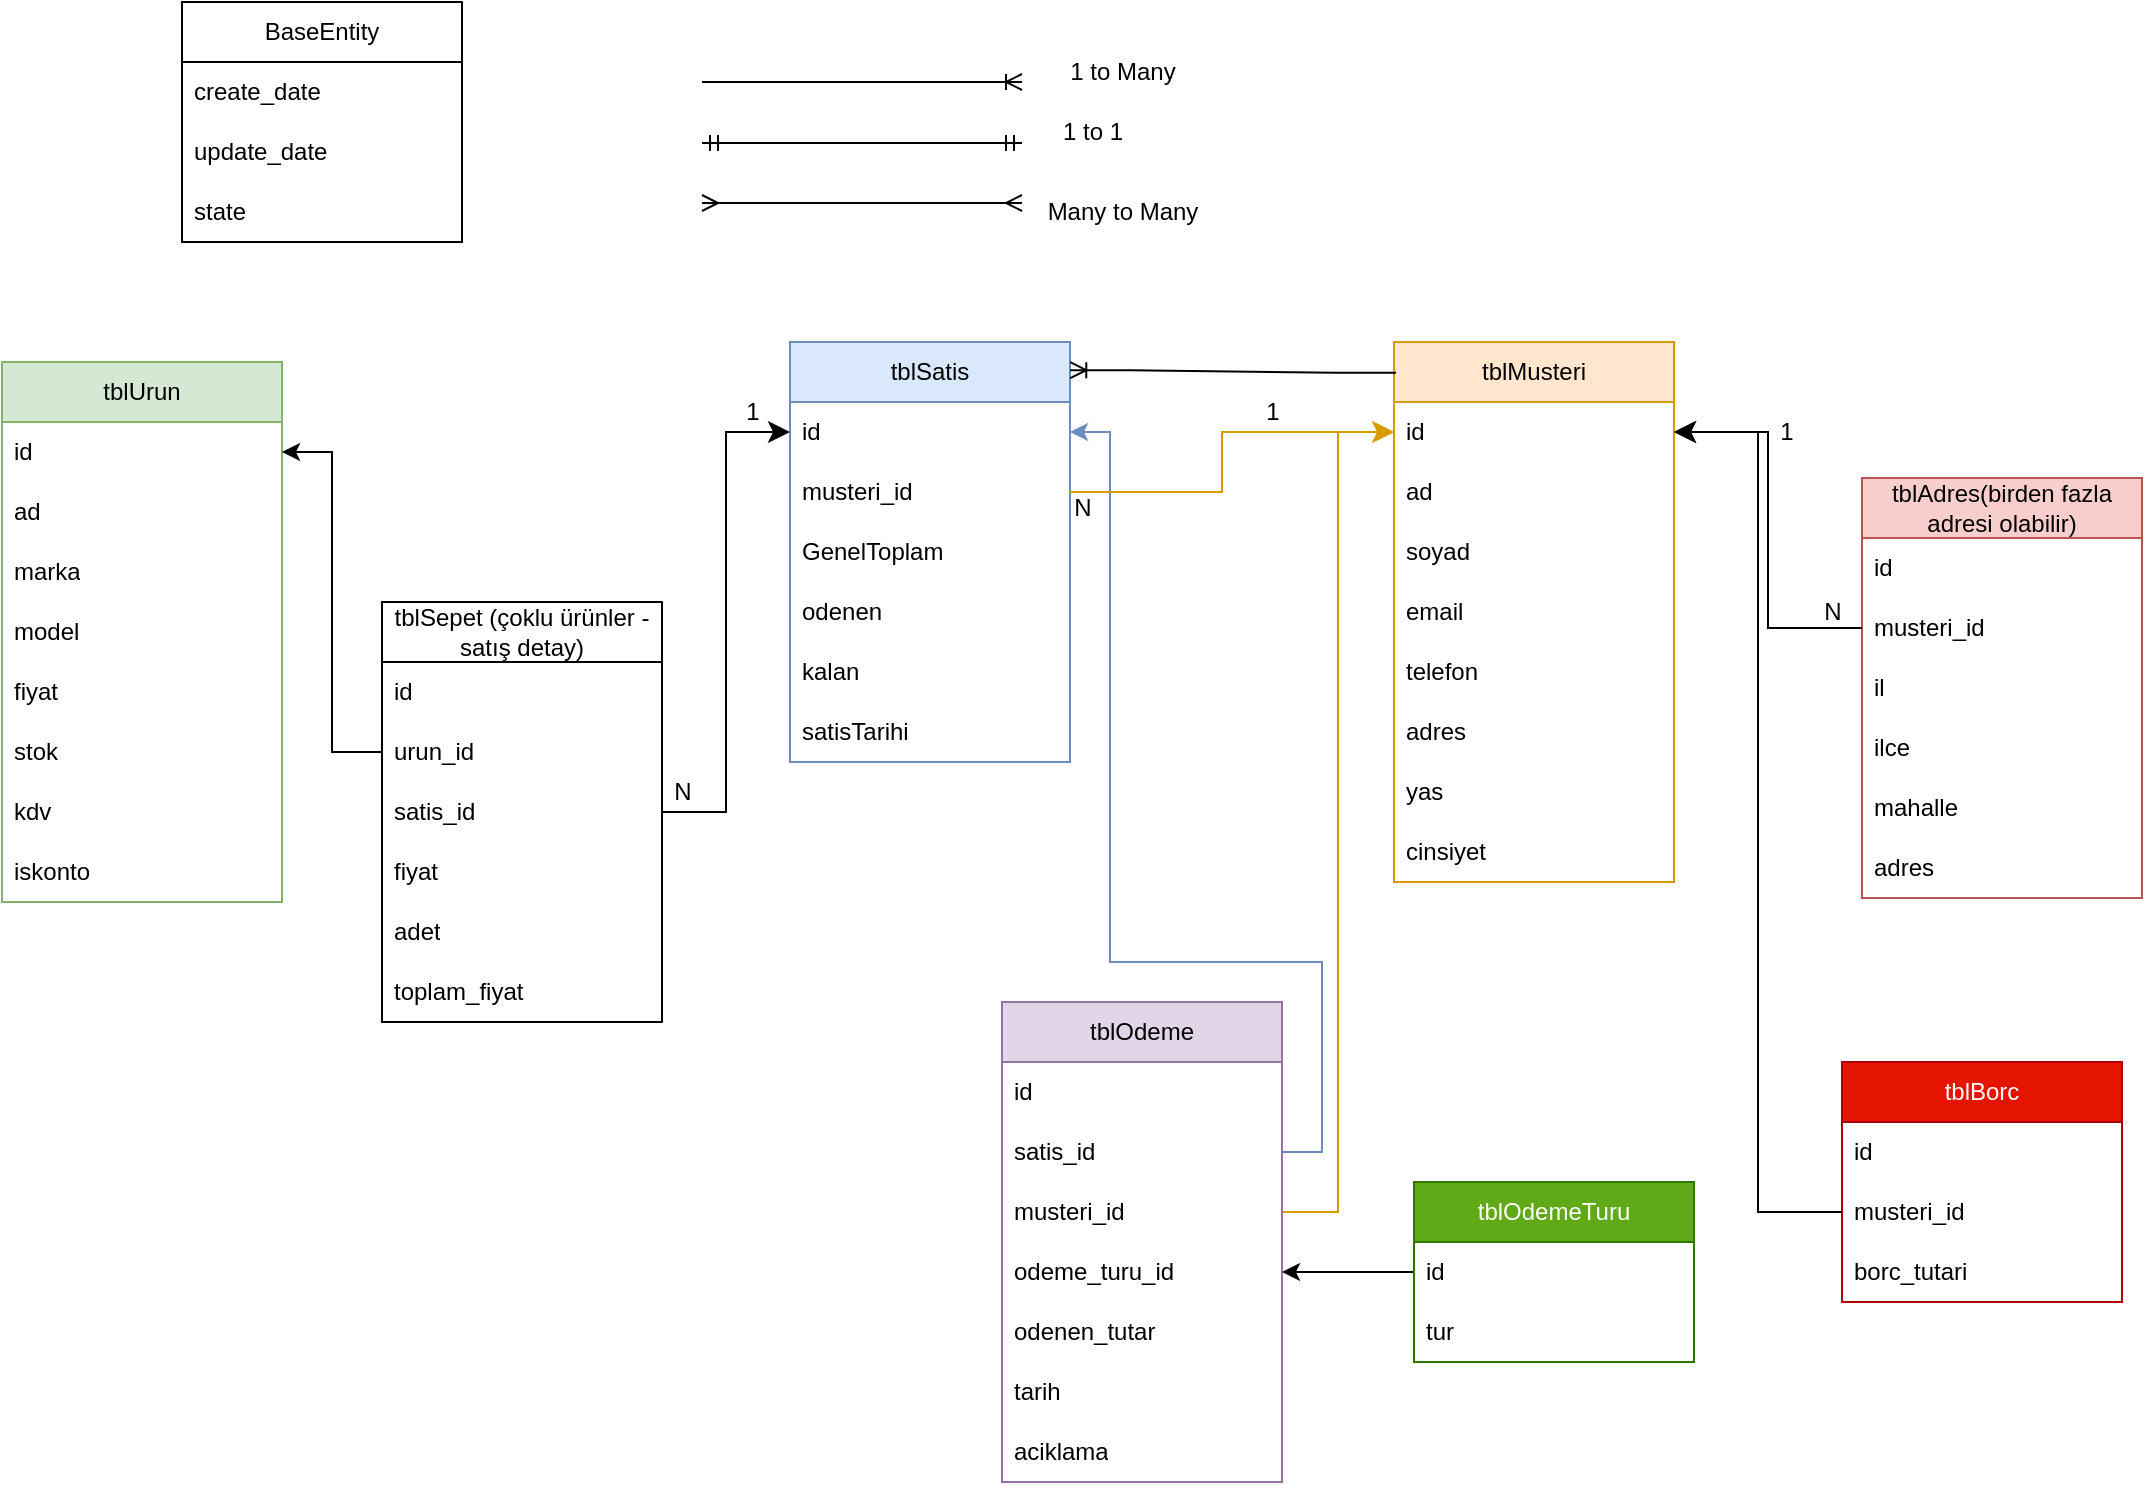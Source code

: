 <mxfile version="23.1.2" type="device">
  <diagram name="Page-1" id="NQG9r8DxwBjoqAg19AxV">
    <mxGraphModel dx="2117" dy="591" grid="1" gridSize="10" guides="1" tooltips="1" connect="1" arrows="1" fold="1" page="1" pageScale="1" pageWidth="827" pageHeight="1169" math="0" shadow="0">
      <root>
        <mxCell id="0" />
        <mxCell id="1" parent="0" />
        <mxCell id="UoezuB-7B6iZLhcLyjbU-1" value="tblSatis" style="swimlane;fontStyle=0;childLayout=stackLayout;horizontal=1;startSize=30;horizontalStack=0;resizeParent=1;resizeParentMax=0;resizeLast=0;collapsible=1;marginBottom=0;whiteSpace=wrap;html=1;fillColor=#dae8fc;strokeColor=#6c8ebf;" parent="1" vertex="1">
          <mxGeometry x="344" y="200" width="140" height="210" as="geometry" />
        </mxCell>
        <mxCell id="UoezuB-7B6iZLhcLyjbU-2" value="id" style="text;strokeColor=none;fillColor=none;align=left;verticalAlign=middle;spacingLeft=4;spacingRight=4;overflow=hidden;points=[[0,0.5],[1,0.5]];portConstraint=eastwest;rotatable=0;whiteSpace=wrap;html=1;" parent="UoezuB-7B6iZLhcLyjbU-1" vertex="1">
          <mxGeometry y="30" width="140" height="30" as="geometry" />
        </mxCell>
        <mxCell id="UoezuB-7B6iZLhcLyjbU-3" value="musteri_id" style="text;strokeColor=none;fillColor=none;align=left;verticalAlign=middle;spacingLeft=4;spacingRight=4;overflow=hidden;points=[[0,0.5],[1,0.5]];portConstraint=eastwest;rotatable=0;whiteSpace=wrap;html=1;" parent="UoezuB-7B6iZLhcLyjbU-1" vertex="1">
          <mxGeometry y="60" width="140" height="30" as="geometry" />
        </mxCell>
        <mxCell id="UoezuB-7B6iZLhcLyjbU-6" value="GenelToplam" style="text;strokeColor=none;fillColor=none;align=left;verticalAlign=middle;spacingLeft=4;spacingRight=4;overflow=hidden;points=[[0,0.5],[1,0.5]];portConstraint=eastwest;rotatable=0;whiteSpace=wrap;html=1;" parent="UoezuB-7B6iZLhcLyjbU-1" vertex="1">
          <mxGeometry y="90" width="140" height="30" as="geometry" />
        </mxCell>
        <mxCell id="UoezuB-7B6iZLhcLyjbU-144" value="odenen" style="text;strokeColor=none;fillColor=none;align=left;verticalAlign=middle;spacingLeft=4;spacingRight=4;overflow=hidden;points=[[0,0.5],[1,0.5]];portConstraint=eastwest;rotatable=0;whiteSpace=wrap;html=1;" parent="UoezuB-7B6iZLhcLyjbU-1" vertex="1">
          <mxGeometry y="120" width="140" height="30" as="geometry" />
        </mxCell>
        <mxCell id="UoezuB-7B6iZLhcLyjbU-145" value="kalan" style="text;strokeColor=none;fillColor=none;align=left;verticalAlign=middle;spacingLeft=4;spacingRight=4;overflow=hidden;points=[[0,0.5],[1,0.5]];portConstraint=eastwest;rotatable=0;whiteSpace=wrap;html=1;" parent="UoezuB-7B6iZLhcLyjbU-1" vertex="1">
          <mxGeometry y="150" width="140" height="30" as="geometry" />
        </mxCell>
        <mxCell id="UoezuB-7B6iZLhcLyjbU-35" value="satisTarihi" style="text;strokeColor=none;fillColor=none;align=left;verticalAlign=middle;spacingLeft=4;spacingRight=4;overflow=hidden;points=[[0,0.5],[1,0.5]];portConstraint=eastwest;rotatable=0;whiteSpace=wrap;html=1;" parent="UoezuB-7B6iZLhcLyjbU-1" vertex="1">
          <mxGeometry y="180" width="140" height="30" as="geometry" />
        </mxCell>
        <mxCell id="UoezuB-7B6iZLhcLyjbU-9" value="tblUrun" style="swimlane;fontStyle=0;childLayout=stackLayout;horizontal=1;startSize=30;horizontalStack=0;resizeParent=1;resizeParentMax=0;resizeLast=0;collapsible=1;marginBottom=0;whiteSpace=wrap;html=1;fillColor=#d5e8d4;strokeColor=#82b366;" parent="1" vertex="1">
          <mxGeometry x="-50" y="210" width="140" height="270" as="geometry" />
        </mxCell>
        <mxCell id="UoezuB-7B6iZLhcLyjbU-10" value="id" style="text;strokeColor=none;fillColor=none;align=left;verticalAlign=middle;spacingLeft=4;spacingRight=4;overflow=hidden;points=[[0,0.5],[1,0.5]];portConstraint=eastwest;rotatable=0;whiteSpace=wrap;html=1;" parent="UoezuB-7B6iZLhcLyjbU-9" vertex="1">
          <mxGeometry y="30" width="140" height="30" as="geometry" />
        </mxCell>
        <mxCell id="UoezuB-7B6iZLhcLyjbU-11" value="ad" style="text;strokeColor=none;fillColor=none;align=left;verticalAlign=middle;spacingLeft=4;spacingRight=4;overflow=hidden;points=[[0,0.5],[1,0.5]];portConstraint=eastwest;rotatable=0;whiteSpace=wrap;html=1;" parent="UoezuB-7B6iZLhcLyjbU-9" vertex="1">
          <mxGeometry y="60" width="140" height="30" as="geometry" />
        </mxCell>
        <mxCell id="UoezuB-7B6iZLhcLyjbU-12" value="marka" style="text;strokeColor=none;fillColor=none;align=left;verticalAlign=middle;spacingLeft=4;spacingRight=4;overflow=hidden;points=[[0,0.5],[1,0.5]];portConstraint=eastwest;rotatable=0;whiteSpace=wrap;html=1;" parent="UoezuB-7B6iZLhcLyjbU-9" vertex="1">
          <mxGeometry y="90" width="140" height="30" as="geometry" />
        </mxCell>
        <mxCell id="UoezuB-7B6iZLhcLyjbU-13" value="model" style="text;strokeColor=none;fillColor=none;align=left;verticalAlign=middle;spacingLeft=4;spacingRight=4;overflow=hidden;points=[[0,0.5],[1,0.5]];portConstraint=eastwest;rotatable=0;whiteSpace=wrap;html=1;" parent="UoezuB-7B6iZLhcLyjbU-9" vertex="1">
          <mxGeometry y="120" width="140" height="30" as="geometry" />
        </mxCell>
        <mxCell id="UoezuB-7B6iZLhcLyjbU-14" value="fiyat" style="text;strokeColor=none;fillColor=none;align=left;verticalAlign=middle;spacingLeft=4;spacingRight=4;overflow=hidden;points=[[0,0.5],[1,0.5]];portConstraint=eastwest;rotatable=0;whiteSpace=wrap;html=1;" parent="UoezuB-7B6iZLhcLyjbU-9" vertex="1">
          <mxGeometry y="150" width="140" height="30" as="geometry" />
        </mxCell>
        <mxCell id="UoezuB-7B6iZLhcLyjbU-15" value="stok" style="text;strokeColor=none;fillColor=none;align=left;verticalAlign=middle;spacingLeft=4;spacingRight=4;overflow=hidden;points=[[0,0.5],[1,0.5]];portConstraint=eastwest;rotatable=0;whiteSpace=wrap;html=1;" parent="UoezuB-7B6iZLhcLyjbU-9" vertex="1">
          <mxGeometry y="180" width="140" height="30" as="geometry" />
        </mxCell>
        <mxCell id="UoezuB-7B6iZLhcLyjbU-16" value="kdv" style="text;strokeColor=none;fillColor=none;align=left;verticalAlign=middle;spacingLeft=4;spacingRight=4;overflow=hidden;points=[[0,0.5],[1,0.5]];portConstraint=eastwest;rotatable=0;whiteSpace=wrap;html=1;" parent="UoezuB-7B6iZLhcLyjbU-9" vertex="1">
          <mxGeometry y="210" width="140" height="30" as="geometry" />
        </mxCell>
        <mxCell id="UoezuB-7B6iZLhcLyjbU-17" value="iskonto" style="text;strokeColor=none;fillColor=none;align=left;verticalAlign=middle;spacingLeft=4;spacingRight=4;overflow=hidden;points=[[0,0.5],[1,0.5]];portConstraint=eastwest;rotatable=0;whiteSpace=wrap;html=1;" parent="UoezuB-7B6iZLhcLyjbU-9" vertex="1">
          <mxGeometry y="240" width="140" height="30" as="geometry" />
        </mxCell>
        <mxCell id="UoezuB-7B6iZLhcLyjbU-21" value="BaseEntity" style="swimlane;fontStyle=0;childLayout=stackLayout;horizontal=1;startSize=30;horizontalStack=0;resizeParent=1;resizeParentMax=0;resizeLast=0;collapsible=1;marginBottom=0;whiteSpace=wrap;html=1;" parent="1" vertex="1">
          <mxGeometry x="40" y="30" width="140" height="120" as="geometry" />
        </mxCell>
        <mxCell id="UoezuB-7B6iZLhcLyjbU-22" value="create_date" style="text;strokeColor=none;fillColor=none;align=left;verticalAlign=middle;spacingLeft=4;spacingRight=4;overflow=hidden;points=[[0,0.5],[1,0.5]];portConstraint=eastwest;rotatable=0;whiteSpace=wrap;html=1;" parent="UoezuB-7B6iZLhcLyjbU-21" vertex="1">
          <mxGeometry y="30" width="140" height="30" as="geometry" />
        </mxCell>
        <mxCell id="UoezuB-7B6iZLhcLyjbU-23" value="update_date" style="text;strokeColor=none;fillColor=none;align=left;verticalAlign=middle;spacingLeft=4;spacingRight=4;overflow=hidden;points=[[0,0.5],[1,0.5]];portConstraint=eastwest;rotatable=0;whiteSpace=wrap;html=1;" parent="UoezuB-7B6iZLhcLyjbU-21" vertex="1">
          <mxGeometry y="60" width="140" height="30" as="geometry" />
        </mxCell>
        <mxCell id="UoezuB-7B6iZLhcLyjbU-24" value="state" style="text;strokeColor=none;fillColor=none;align=left;verticalAlign=middle;spacingLeft=4;spacingRight=4;overflow=hidden;points=[[0,0.5],[1,0.5]];portConstraint=eastwest;rotatable=0;whiteSpace=wrap;html=1;" parent="UoezuB-7B6iZLhcLyjbU-21" vertex="1">
          <mxGeometry y="90" width="140" height="30" as="geometry" />
        </mxCell>
        <mxCell id="UoezuB-7B6iZLhcLyjbU-25" value="tblMusteri" style="swimlane;fontStyle=0;childLayout=stackLayout;horizontal=1;startSize=30;horizontalStack=0;resizeParent=1;resizeParentMax=0;resizeLast=0;collapsible=1;marginBottom=0;whiteSpace=wrap;html=1;fillColor=#ffe6cc;strokeColor=#d79b00;" parent="1" vertex="1">
          <mxGeometry x="646" y="200" width="140" height="270" as="geometry" />
        </mxCell>
        <mxCell id="UoezuB-7B6iZLhcLyjbU-26" value="id" style="text;strokeColor=none;fillColor=none;align=left;verticalAlign=middle;spacingLeft=4;spacingRight=4;overflow=hidden;points=[[0,0.5],[1,0.5]];portConstraint=eastwest;rotatable=0;whiteSpace=wrap;html=1;" parent="UoezuB-7B6iZLhcLyjbU-25" vertex="1">
          <mxGeometry y="30" width="140" height="30" as="geometry" />
        </mxCell>
        <mxCell id="UoezuB-7B6iZLhcLyjbU-27" value="ad" style="text;strokeColor=none;fillColor=none;align=left;verticalAlign=middle;spacingLeft=4;spacingRight=4;overflow=hidden;points=[[0,0.5],[1,0.5]];portConstraint=eastwest;rotatable=0;whiteSpace=wrap;html=1;" parent="UoezuB-7B6iZLhcLyjbU-25" vertex="1">
          <mxGeometry y="60" width="140" height="30" as="geometry" />
        </mxCell>
        <mxCell id="UoezuB-7B6iZLhcLyjbU-28" value="soyad" style="text;strokeColor=none;fillColor=none;align=left;verticalAlign=middle;spacingLeft=4;spacingRight=4;overflow=hidden;points=[[0,0.5],[1,0.5]];portConstraint=eastwest;rotatable=0;whiteSpace=wrap;html=1;" parent="UoezuB-7B6iZLhcLyjbU-25" vertex="1">
          <mxGeometry y="90" width="140" height="30" as="geometry" />
        </mxCell>
        <mxCell id="UoezuB-7B6iZLhcLyjbU-29" value="email" style="text;strokeColor=none;fillColor=none;align=left;verticalAlign=middle;spacingLeft=4;spacingRight=4;overflow=hidden;points=[[0,0.5],[1,0.5]];portConstraint=eastwest;rotatable=0;whiteSpace=wrap;html=1;" parent="UoezuB-7B6iZLhcLyjbU-25" vertex="1">
          <mxGeometry y="120" width="140" height="30" as="geometry" />
        </mxCell>
        <mxCell id="UoezuB-7B6iZLhcLyjbU-30" value="telefon" style="text;strokeColor=none;fillColor=none;align=left;verticalAlign=middle;spacingLeft=4;spacingRight=4;overflow=hidden;points=[[0,0.5],[1,0.5]];portConstraint=eastwest;rotatable=0;whiteSpace=wrap;html=1;" parent="UoezuB-7B6iZLhcLyjbU-25" vertex="1">
          <mxGeometry y="150" width="140" height="30" as="geometry" />
        </mxCell>
        <mxCell id="UoezuB-7B6iZLhcLyjbU-31" value="adres" style="text;strokeColor=none;fillColor=none;align=left;verticalAlign=middle;spacingLeft=4;spacingRight=4;overflow=hidden;points=[[0,0.5],[1,0.5]];portConstraint=eastwest;rotatable=0;whiteSpace=wrap;html=1;" parent="UoezuB-7B6iZLhcLyjbU-25" vertex="1">
          <mxGeometry y="180" width="140" height="30" as="geometry" />
        </mxCell>
        <mxCell id="UoezuB-7B6iZLhcLyjbU-32" value="yas" style="text;strokeColor=none;fillColor=none;align=left;verticalAlign=middle;spacingLeft=4;spacingRight=4;overflow=hidden;points=[[0,0.5],[1,0.5]];portConstraint=eastwest;rotatable=0;whiteSpace=wrap;html=1;" parent="UoezuB-7B6iZLhcLyjbU-25" vertex="1">
          <mxGeometry y="210" width="140" height="30" as="geometry" />
        </mxCell>
        <mxCell id="UoezuB-7B6iZLhcLyjbU-33" value="cinsiyet" style="text;strokeColor=none;fillColor=none;align=left;verticalAlign=middle;spacingLeft=4;spacingRight=4;overflow=hidden;points=[[0,0.5],[1,0.5]];portConstraint=eastwest;rotatable=0;whiteSpace=wrap;html=1;" parent="UoezuB-7B6iZLhcLyjbU-25" vertex="1">
          <mxGeometry y="240" width="140" height="30" as="geometry" />
        </mxCell>
        <mxCell id="UoezuB-7B6iZLhcLyjbU-34" value="" style="edgeStyle=orthogonalEdgeStyle;rounded=0;orthogonalLoop=1;jettySize=auto;html=1;entryX=0;entryY=0.5;entryDx=0;entryDy=0;fillColor=#ffe6cc;strokeColor=#d79b00;exitX=1;exitY=0.5;exitDx=0;exitDy=0;" parent="1" source="UoezuB-7B6iZLhcLyjbU-41" target="UoezuB-7B6iZLhcLyjbU-26" edge="1">
          <mxGeometry relative="1" as="geometry" />
        </mxCell>
        <mxCell id="UoezuB-7B6iZLhcLyjbU-38" value="tblOdeme" style="swimlane;fontStyle=0;childLayout=stackLayout;horizontal=1;startSize=30;horizontalStack=0;resizeParent=1;resizeParentMax=0;resizeLast=0;collapsible=1;marginBottom=0;whiteSpace=wrap;html=1;fillColor=#e1d5e7;strokeColor=#9673a6;" parent="1" vertex="1">
          <mxGeometry x="450" y="530" width="140" height="240" as="geometry" />
        </mxCell>
        <mxCell id="UoezuB-7B6iZLhcLyjbU-67" value="id" style="text;strokeColor=none;fillColor=none;align=left;verticalAlign=middle;spacingLeft=4;spacingRight=4;overflow=hidden;points=[[0,0.5],[1,0.5]];portConstraint=eastwest;rotatable=0;whiteSpace=wrap;html=1;" parent="UoezuB-7B6iZLhcLyjbU-38" vertex="1">
          <mxGeometry y="30" width="140" height="30" as="geometry" />
        </mxCell>
        <mxCell id="UoezuB-7B6iZLhcLyjbU-75" value="satis_id" style="text;strokeColor=none;fillColor=none;align=left;verticalAlign=middle;spacingLeft=4;spacingRight=4;overflow=hidden;points=[[0,0.5],[1,0.5]];portConstraint=eastwest;rotatable=0;whiteSpace=wrap;html=1;" parent="UoezuB-7B6iZLhcLyjbU-38" vertex="1">
          <mxGeometry y="60" width="140" height="30" as="geometry" />
        </mxCell>
        <mxCell id="UoezuB-7B6iZLhcLyjbU-41" value="musteri_id" style="text;strokeColor=none;fillColor=none;align=left;verticalAlign=middle;spacingLeft=4;spacingRight=4;overflow=hidden;points=[[0,0.5],[1,0.5]];portConstraint=eastwest;rotatable=0;whiteSpace=wrap;html=1;" parent="UoezuB-7B6iZLhcLyjbU-38" vertex="1">
          <mxGeometry y="90" width="140" height="30" as="geometry" />
        </mxCell>
        <mxCell id="UoezuB-7B6iZLhcLyjbU-84" value="odeme_turu_id" style="text;strokeColor=none;fillColor=none;align=left;verticalAlign=middle;spacingLeft=4;spacingRight=4;overflow=hidden;points=[[0,0.5],[1,0.5]];portConstraint=eastwest;rotatable=0;whiteSpace=wrap;html=1;" parent="UoezuB-7B6iZLhcLyjbU-38" vertex="1">
          <mxGeometry y="120" width="140" height="30" as="geometry" />
        </mxCell>
        <mxCell id="UoezuB-7B6iZLhcLyjbU-95" value="odenen_tutar" style="text;strokeColor=none;fillColor=none;align=left;verticalAlign=middle;spacingLeft=4;spacingRight=4;overflow=hidden;points=[[0,0.5],[1,0.5]];portConstraint=eastwest;rotatable=0;whiteSpace=wrap;html=1;" parent="UoezuB-7B6iZLhcLyjbU-38" vertex="1">
          <mxGeometry y="150" width="140" height="30" as="geometry" />
        </mxCell>
        <mxCell id="UoezuB-7B6iZLhcLyjbU-96" value="tarih" style="text;strokeColor=none;fillColor=none;align=left;verticalAlign=middle;spacingLeft=4;spacingRight=4;overflow=hidden;points=[[0,0.5],[1,0.5]];portConstraint=eastwest;rotatable=0;whiteSpace=wrap;html=1;" parent="UoezuB-7B6iZLhcLyjbU-38" vertex="1">
          <mxGeometry y="180" width="140" height="30" as="geometry" />
        </mxCell>
        <mxCell id="UoezuB-7B6iZLhcLyjbU-97" value="aciklama" style="text;strokeColor=none;fillColor=none;align=left;verticalAlign=middle;spacingLeft=4;spacingRight=4;overflow=hidden;points=[[0,0.5],[1,0.5]];portConstraint=eastwest;rotatable=0;whiteSpace=wrap;html=1;" parent="UoezuB-7B6iZLhcLyjbU-38" vertex="1">
          <mxGeometry y="210" width="140" height="30" as="geometry" />
        </mxCell>
        <mxCell id="UoezuB-7B6iZLhcLyjbU-80" value="" style="edgeStyle=orthogonalEdgeStyle;rounded=0;orthogonalLoop=1;jettySize=auto;html=1;fillColor=#dae8fc;strokeColor=#6c8ebf;" parent="1" source="UoezuB-7B6iZLhcLyjbU-75" target="UoezuB-7B6iZLhcLyjbU-2" edge="1">
          <mxGeometry relative="1" as="geometry">
            <Array as="points">
              <mxPoint x="610" y="605" />
              <mxPoint x="610" y="510" />
              <mxPoint x="504" y="510" />
              <mxPoint x="504" y="245" />
            </Array>
          </mxGeometry>
        </mxCell>
        <mxCell id="UoezuB-7B6iZLhcLyjbU-89" value="" style="edgeStyle=orthogonalEdgeStyle;rounded=0;orthogonalLoop=1;jettySize=auto;html=1;entryX=1;entryY=0.5;entryDx=0;entryDy=0;" parent="1" source="UoezuB-7B6iZLhcLyjbU-85" target="UoezuB-7B6iZLhcLyjbU-84" edge="1">
          <mxGeometry relative="1" as="geometry" />
        </mxCell>
        <mxCell id="UoezuB-7B6iZLhcLyjbU-85" value="tblOdemeTuru" style="swimlane;fontStyle=0;childLayout=stackLayout;horizontal=1;startSize=30;horizontalStack=0;resizeParent=1;resizeParentMax=0;resizeLast=0;collapsible=1;marginBottom=0;whiteSpace=wrap;html=1;fillColor=#60a917;fontColor=#ffffff;strokeColor=#2D7600;" parent="1" vertex="1">
          <mxGeometry x="656" y="620" width="140" height="90" as="geometry" />
        </mxCell>
        <mxCell id="UoezuB-7B6iZLhcLyjbU-86" value="id" style="text;strokeColor=none;fillColor=none;align=left;verticalAlign=middle;spacingLeft=4;spacingRight=4;overflow=hidden;points=[[0,0.5],[1,0.5]];portConstraint=eastwest;rotatable=0;whiteSpace=wrap;html=1;" parent="UoezuB-7B6iZLhcLyjbU-85" vertex="1">
          <mxGeometry y="30" width="140" height="30" as="geometry" />
        </mxCell>
        <mxCell id="UoezuB-7B6iZLhcLyjbU-87" value="tur" style="text;strokeColor=none;fillColor=none;align=left;verticalAlign=middle;spacingLeft=4;spacingRight=4;overflow=hidden;points=[[0,0.5],[1,0.5]];portConstraint=eastwest;rotatable=0;whiteSpace=wrap;html=1;" parent="UoezuB-7B6iZLhcLyjbU-85" vertex="1">
          <mxGeometry y="60" width="140" height="30" as="geometry" />
        </mxCell>
        <mxCell id="UoezuB-7B6iZLhcLyjbU-99" value="" style="edgeStyle=entityRelationEdgeStyle;fontSize=12;html=1;endArrow=ERoneToMany;rounded=0;" parent="1" edge="1">
          <mxGeometry width="100" height="100" relative="1" as="geometry">
            <mxPoint x="300" y="70" as="sourcePoint" />
            <mxPoint x="460" y="70" as="targetPoint" />
            <Array as="points">
              <mxPoint x="430" y="60" />
            </Array>
          </mxGeometry>
        </mxCell>
        <mxCell id="UoezuB-7B6iZLhcLyjbU-100" value="" style="edgeStyle=entityRelationEdgeStyle;fontSize=12;html=1;endArrow=ERmandOne;startArrow=ERmandOne;rounded=0;" parent="1" edge="1">
          <mxGeometry width="100" height="100" relative="1" as="geometry">
            <mxPoint x="300" y="100.5" as="sourcePoint" />
            <mxPoint x="460" y="100.5" as="targetPoint" />
          </mxGeometry>
        </mxCell>
        <mxCell id="UoezuB-7B6iZLhcLyjbU-101" value="" style="edgeStyle=entityRelationEdgeStyle;fontSize=12;html=1;endArrow=ERmany;startArrow=ERmany;rounded=0;" parent="1" edge="1">
          <mxGeometry width="100" height="100" relative="1" as="geometry">
            <mxPoint x="300" y="130.5" as="sourcePoint" />
            <mxPoint x="460" y="130.5" as="targetPoint" />
          </mxGeometry>
        </mxCell>
        <mxCell id="UoezuB-7B6iZLhcLyjbU-106" value="1 to Many" style="text;html=1;align=center;verticalAlign=middle;resizable=0;points=[];autosize=1;strokeColor=none;fillColor=none;" parent="1" vertex="1">
          <mxGeometry x="470" y="50" width="80" height="30" as="geometry" />
        </mxCell>
        <mxCell id="UoezuB-7B6iZLhcLyjbU-107" value="" style="edgeStyle=entityRelationEdgeStyle;fontSize=12;html=1;endArrow=ERoneToMany;rounded=0;entryX=1.001;entryY=0.067;entryDx=0;entryDy=0;entryPerimeter=0;exitX=0.007;exitY=0.057;exitDx=0;exitDy=0;exitPerimeter=0;" parent="1" source="UoezuB-7B6iZLhcLyjbU-25" target="UoezuB-7B6iZLhcLyjbU-1" edge="1">
          <mxGeometry width="100" height="100" relative="1" as="geometry">
            <mxPoint x="510" y="150" as="sourcePoint" />
            <mxPoint x="600" y="130" as="targetPoint" />
            <Array as="points">
              <mxPoint x="520" y="150" />
            </Array>
          </mxGeometry>
        </mxCell>
        <mxCell id="UoezuB-7B6iZLhcLyjbU-108" value="1 to 1" style="text;html=1;align=center;verticalAlign=middle;resizable=0;points=[];autosize=1;strokeColor=none;fillColor=none;" parent="1" vertex="1">
          <mxGeometry x="470" y="80" width="50" height="30" as="geometry" />
        </mxCell>
        <mxCell id="UoezuB-7B6iZLhcLyjbU-109" value="Many to Many" style="text;html=1;align=center;verticalAlign=middle;resizable=0;points=[];autosize=1;strokeColor=none;fillColor=none;" parent="1" vertex="1">
          <mxGeometry x="460" y="120" width="100" height="30" as="geometry" />
        </mxCell>
        <mxCell id="UoezuB-7B6iZLhcLyjbU-110" value="tblSepet (çoklu ürünler - satış detay)" style="swimlane;fontStyle=0;childLayout=stackLayout;horizontal=1;startSize=30;horizontalStack=0;resizeParent=1;resizeParentMax=0;resizeLast=0;collapsible=1;marginBottom=0;whiteSpace=wrap;html=1;" parent="1" vertex="1">
          <mxGeometry x="140" y="330" width="140" height="210" as="geometry" />
        </mxCell>
        <mxCell id="UoezuB-7B6iZLhcLyjbU-111" value="id" style="text;strokeColor=none;fillColor=none;align=left;verticalAlign=middle;spacingLeft=4;spacingRight=4;overflow=hidden;points=[[0,0.5],[1,0.5]];portConstraint=eastwest;rotatable=0;whiteSpace=wrap;html=1;" parent="UoezuB-7B6iZLhcLyjbU-110" vertex="1">
          <mxGeometry y="30" width="140" height="30" as="geometry" />
        </mxCell>
        <mxCell id="UoezuB-7B6iZLhcLyjbU-112" value="urun_id" style="text;strokeColor=none;fillColor=none;align=left;verticalAlign=middle;spacingLeft=4;spacingRight=4;overflow=hidden;points=[[0,0.5],[1,0.5]];portConstraint=eastwest;rotatable=0;whiteSpace=wrap;html=1;" parent="UoezuB-7B6iZLhcLyjbU-110" vertex="1">
          <mxGeometry y="60" width="140" height="30" as="geometry" />
        </mxCell>
        <mxCell id="UoezuB-7B6iZLhcLyjbU-122" value="satis_id" style="text;strokeColor=none;fillColor=none;align=left;verticalAlign=middle;spacingLeft=4;spacingRight=4;overflow=hidden;points=[[0,0.5],[1,0.5]];portConstraint=eastwest;rotatable=0;whiteSpace=wrap;html=1;" parent="UoezuB-7B6iZLhcLyjbU-110" vertex="1">
          <mxGeometry y="90" width="140" height="30" as="geometry" />
        </mxCell>
        <mxCell id="UoezuB-7B6iZLhcLyjbU-113" value="fiyat" style="text;strokeColor=none;fillColor=none;align=left;verticalAlign=middle;spacingLeft=4;spacingRight=4;overflow=hidden;points=[[0,0.5],[1,0.5]];portConstraint=eastwest;rotatable=0;whiteSpace=wrap;html=1;" parent="UoezuB-7B6iZLhcLyjbU-110" vertex="1">
          <mxGeometry y="120" width="140" height="30" as="geometry" />
        </mxCell>
        <mxCell id="UoezuB-7B6iZLhcLyjbU-118" value="adet" style="text;strokeColor=none;fillColor=none;align=left;verticalAlign=middle;spacingLeft=4;spacingRight=4;overflow=hidden;points=[[0,0.5],[1,0.5]];portConstraint=eastwest;rotatable=0;whiteSpace=wrap;html=1;" parent="UoezuB-7B6iZLhcLyjbU-110" vertex="1">
          <mxGeometry y="150" width="140" height="30" as="geometry" />
        </mxCell>
        <mxCell id="UoezuB-7B6iZLhcLyjbU-119" value="toplam_fiyat" style="text;strokeColor=none;fillColor=none;align=left;verticalAlign=middle;spacingLeft=4;spacingRight=4;overflow=hidden;points=[[0,0.5],[1,0.5]];portConstraint=eastwest;rotatable=0;whiteSpace=wrap;html=1;" parent="UoezuB-7B6iZLhcLyjbU-110" vertex="1">
          <mxGeometry y="180" width="140" height="30" as="geometry" />
        </mxCell>
        <mxCell id="UoezuB-7B6iZLhcLyjbU-121" value="" style="edgeStyle=orthogonalEdgeStyle;rounded=0;orthogonalLoop=1;jettySize=auto;html=1;entryX=1;entryY=0.5;entryDx=0;entryDy=0;exitX=0;exitY=0.5;exitDx=0;exitDy=0;" parent="1" source="UoezuB-7B6iZLhcLyjbU-112" target="UoezuB-7B6iZLhcLyjbU-10" edge="1">
          <mxGeometry relative="1" as="geometry">
            <mxPoint x="106" y="600" as="sourcePoint" />
            <mxPoint x="20" y="600" as="targetPoint" />
          </mxGeometry>
        </mxCell>
        <mxCell id="UoezuB-7B6iZLhcLyjbU-126" value="" style="edgeStyle=elbowEdgeStyle;elbow=horizontal;endArrow=classic;html=1;curved=0;rounded=0;endSize=8;startSize=8;exitX=1;exitY=0.5;exitDx=0;exitDy=0;entryX=0;entryY=0.5;entryDx=0;entryDy=0;" parent="1" source="UoezuB-7B6iZLhcLyjbU-122" target="UoezuB-7B6iZLhcLyjbU-2" edge="1">
          <mxGeometry width="50" height="50" relative="1" as="geometry">
            <mxPoint x="310" y="435" as="sourcePoint" />
            <mxPoint x="360" y="540" as="targetPoint" />
          </mxGeometry>
        </mxCell>
        <mxCell id="UoezuB-7B6iZLhcLyjbU-127" value="1" style="text;html=1;align=center;verticalAlign=middle;resizable=0;points=[];autosize=1;strokeColor=none;fillColor=none;" parent="1" vertex="1">
          <mxGeometry x="310" y="220" width="30" height="30" as="geometry" />
        </mxCell>
        <mxCell id="UoezuB-7B6iZLhcLyjbU-129" value="" style="edgeStyle=elbowEdgeStyle;elbow=horizontal;endArrow=classic;html=1;curved=0;rounded=0;endSize=8;startSize=8;exitX=1;exitY=0.5;exitDx=0;exitDy=0;entryX=0;entryY=0.5;entryDx=0;entryDy=0;" parent="1" source="UoezuB-7B6iZLhcLyjbU-122" edge="1">
          <mxGeometry width="50" height="50" relative="1" as="geometry">
            <mxPoint x="280" y="435" as="sourcePoint" />
            <mxPoint x="280" y="435" as="targetPoint" />
          </mxGeometry>
        </mxCell>
        <mxCell id="UoezuB-7B6iZLhcLyjbU-130" value="N" style="text;html=1;align=center;verticalAlign=middle;resizable=0;points=[];autosize=1;strokeColor=none;fillColor=none;" parent="1" vertex="1">
          <mxGeometry x="275" y="410" width="30" height="30" as="geometry" />
        </mxCell>
        <mxCell id="UoezuB-7B6iZLhcLyjbU-131" value="" style="edgeStyle=elbowEdgeStyle;elbow=horizontal;endArrow=classic;html=1;curved=0;rounded=0;endSize=8;startSize=8;exitX=1;exitY=0.5;exitDx=0;exitDy=0;entryX=0;entryY=0.5;entryDx=0;entryDy=0;fillColor=#ffe6cc;strokeColor=#d79b00;" parent="1" source="UoezuB-7B6iZLhcLyjbU-3" target="UoezuB-7B6iZLhcLyjbU-26" edge="1">
          <mxGeometry width="50" height="50" relative="1" as="geometry">
            <mxPoint x="500" y="310" as="sourcePoint" />
            <mxPoint x="550" y="260" as="targetPoint" />
            <Array as="points">
              <mxPoint x="560" y="280" />
            </Array>
          </mxGeometry>
        </mxCell>
        <mxCell id="UoezuB-7B6iZLhcLyjbU-132" value="N" style="text;html=1;align=center;verticalAlign=middle;resizable=0;points=[];autosize=1;strokeColor=none;fillColor=none;" parent="1" vertex="1">
          <mxGeometry x="475" y="268" width="30" height="30" as="geometry" />
        </mxCell>
        <mxCell id="UoezuB-7B6iZLhcLyjbU-133" value="1" style="text;html=1;align=center;verticalAlign=middle;resizable=0;points=[];autosize=1;strokeColor=none;fillColor=none;" parent="1" vertex="1">
          <mxGeometry x="570" y="220" width="30" height="30" as="geometry" />
        </mxCell>
        <mxCell id="UoezuB-7B6iZLhcLyjbU-134" value="tblAdres(birden fazla adresi olabilir)" style="swimlane;fontStyle=0;childLayout=stackLayout;horizontal=1;startSize=30;horizontalStack=0;resizeParent=1;resizeParentMax=0;resizeLast=0;collapsible=1;marginBottom=0;whiteSpace=wrap;html=1;fillColor=#f8cecc;strokeColor=#b85450;" parent="1" vertex="1">
          <mxGeometry x="880" y="268" width="140" height="210" as="geometry" />
        </mxCell>
        <mxCell id="UoezuB-7B6iZLhcLyjbU-135" value="id" style="text;strokeColor=none;fillColor=none;align=left;verticalAlign=middle;spacingLeft=4;spacingRight=4;overflow=hidden;points=[[0,0.5],[1,0.5]];portConstraint=eastwest;rotatable=0;whiteSpace=wrap;html=1;" parent="UoezuB-7B6iZLhcLyjbU-134" vertex="1">
          <mxGeometry y="30" width="140" height="30" as="geometry" />
        </mxCell>
        <mxCell id="UoezuB-7B6iZLhcLyjbU-136" value="musteri_id" style="text;strokeColor=none;fillColor=none;align=left;verticalAlign=middle;spacingLeft=4;spacingRight=4;overflow=hidden;points=[[0,0.5],[1,0.5]];portConstraint=eastwest;rotatable=0;whiteSpace=wrap;html=1;" parent="UoezuB-7B6iZLhcLyjbU-134" vertex="1">
          <mxGeometry y="60" width="140" height="30" as="geometry" />
        </mxCell>
        <mxCell id="UoezuB-7B6iZLhcLyjbU-137" value="il" style="text;strokeColor=none;fillColor=none;align=left;verticalAlign=middle;spacingLeft=4;spacingRight=4;overflow=hidden;points=[[0,0.5],[1,0.5]];portConstraint=eastwest;rotatable=0;whiteSpace=wrap;html=1;" parent="UoezuB-7B6iZLhcLyjbU-134" vertex="1">
          <mxGeometry y="90" width="140" height="30" as="geometry" />
        </mxCell>
        <mxCell id="UoezuB-7B6iZLhcLyjbU-139" value="ilce" style="text;strokeColor=none;fillColor=none;align=left;verticalAlign=middle;spacingLeft=4;spacingRight=4;overflow=hidden;points=[[0,0.5],[1,0.5]];portConstraint=eastwest;rotatable=0;whiteSpace=wrap;html=1;" parent="UoezuB-7B6iZLhcLyjbU-134" vertex="1">
          <mxGeometry y="120" width="140" height="30" as="geometry" />
        </mxCell>
        <mxCell id="UoezuB-7B6iZLhcLyjbU-140" value="mahalle" style="text;strokeColor=none;fillColor=none;align=left;verticalAlign=middle;spacingLeft=4;spacingRight=4;overflow=hidden;points=[[0,0.5],[1,0.5]];portConstraint=eastwest;rotatable=0;whiteSpace=wrap;html=1;" parent="UoezuB-7B6iZLhcLyjbU-134" vertex="1">
          <mxGeometry y="150" width="140" height="30" as="geometry" />
        </mxCell>
        <mxCell id="UoezuB-7B6iZLhcLyjbU-141" value="adres" style="text;strokeColor=none;fillColor=none;align=left;verticalAlign=middle;spacingLeft=4;spacingRight=4;overflow=hidden;points=[[0,0.5],[1,0.5]];portConstraint=eastwest;rotatable=0;whiteSpace=wrap;html=1;" parent="UoezuB-7B6iZLhcLyjbU-134" vertex="1">
          <mxGeometry y="180" width="140" height="30" as="geometry" />
        </mxCell>
        <mxCell id="UoezuB-7B6iZLhcLyjbU-138" value="" style="edgeStyle=elbowEdgeStyle;elbow=horizontal;endArrow=classic;html=1;curved=0;rounded=0;endSize=8;startSize=8;entryX=1;entryY=0.5;entryDx=0;entryDy=0;exitX=0;exitY=0.5;exitDx=0;exitDy=0;" parent="1" source="UoezuB-7B6iZLhcLyjbU-136" target="UoezuB-7B6iZLhcLyjbU-26" edge="1">
          <mxGeometry width="50" height="50" relative="1" as="geometry">
            <mxPoint x="860" y="590" as="sourcePoint" />
            <mxPoint x="910" y="540" as="targetPoint" />
          </mxGeometry>
        </mxCell>
        <mxCell id="UoezuB-7B6iZLhcLyjbU-142" value="N" style="text;html=1;align=center;verticalAlign=middle;resizable=0;points=[];autosize=1;strokeColor=none;fillColor=none;" parent="1" vertex="1">
          <mxGeometry x="850" y="320" width="30" height="30" as="geometry" />
        </mxCell>
        <mxCell id="UoezuB-7B6iZLhcLyjbU-143" value="1" style="text;html=1;align=center;verticalAlign=middle;resizable=0;points=[];autosize=1;strokeColor=none;fillColor=none;" parent="1" vertex="1">
          <mxGeometry x="827" y="230" width="30" height="30" as="geometry" />
        </mxCell>
        <mxCell id="UoezuB-7B6iZLhcLyjbU-146" value="tblBorc" style="swimlane;fontStyle=0;childLayout=stackLayout;horizontal=1;startSize=30;horizontalStack=0;resizeParent=1;resizeParentMax=0;resizeLast=0;collapsible=1;marginBottom=0;whiteSpace=wrap;html=1;fillColor=#e51400;fontColor=#ffffff;strokeColor=#B20000;" parent="1" vertex="1">
          <mxGeometry x="870" y="560" width="140" height="120" as="geometry" />
        </mxCell>
        <mxCell id="UoezuB-7B6iZLhcLyjbU-147" value="id" style="text;strokeColor=none;fillColor=none;align=left;verticalAlign=middle;spacingLeft=4;spacingRight=4;overflow=hidden;points=[[0,0.5],[1,0.5]];portConstraint=eastwest;rotatable=0;whiteSpace=wrap;html=1;" parent="UoezuB-7B6iZLhcLyjbU-146" vertex="1">
          <mxGeometry y="30" width="140" height="30" as="geometry" />
        </mxCell>
        <mxCell id="UoezuB-7B6iZLhcLyjbU-148" value="musteri_id" style="text;strokeColor=none;fillColor=none;align=left;verticalAlign=middle;spacingLeft=4;spacingRight=4;overflow=hidden;points=[[0,0.5],[1,0.5]];portConstraint=eastwest;rotatable=0;whiteSpace=wrap;html=1;" parent="UoezuB-7B6iZLhcLyjbU-146" vertex="1">
          <mxGeometry y="60" width="140" height="30" as="geometry" />
        </mxCell>
        <mxCell id="UoezuB-7B6iZLhcLyjbU-149" value="borc_tutari" style="text;strokeColor=none;fillColor=none;align=left;verticalAlign=middle;spacingLeft=4;spacingRight=4;overflow=hidden;points=[[0,0.5],[1,0.5]];portConstraint=eastwest;rotatable=0;whiteSpace=wrap;html=1;" parent="UoezuB-7B6iZLhcLyjbU-146" vertex="1">
          <mxGeometry y="90" width="140" height="30" as="geometry" />
        </mxCell>
        <mxCell id="UoezuB-7B6iZLhcLyjbU-150" value="" style="edgeStyle=elbowEdgeStyle;elbow=horizontal;endArrow=classic;html=1;curved=0;rounded=0;endSize=8;startSize=8;entryX=1;entryY=0.5;entryDx=0;entryDy=0;exitX=0;exitY=0.5;exitDx=0;exitDy=0;" parent="1" source="UoezuB-7B6iZLhcLyjbU-148" target="UoezuB-7B6iZLhcLyjbU-26" edge="1">
          <mxGeometry width="50" height="50" relative="1" as="geometry">
            <mxPoint x="870" y="638" as="sourcePoint" />
            <mxPoint x="776" y="540" as="targetPoint" />
          </mxGeometry>
        </mxCell>
      </root>
    </mxGraphModel>
  </diagram>
</mxfile>
